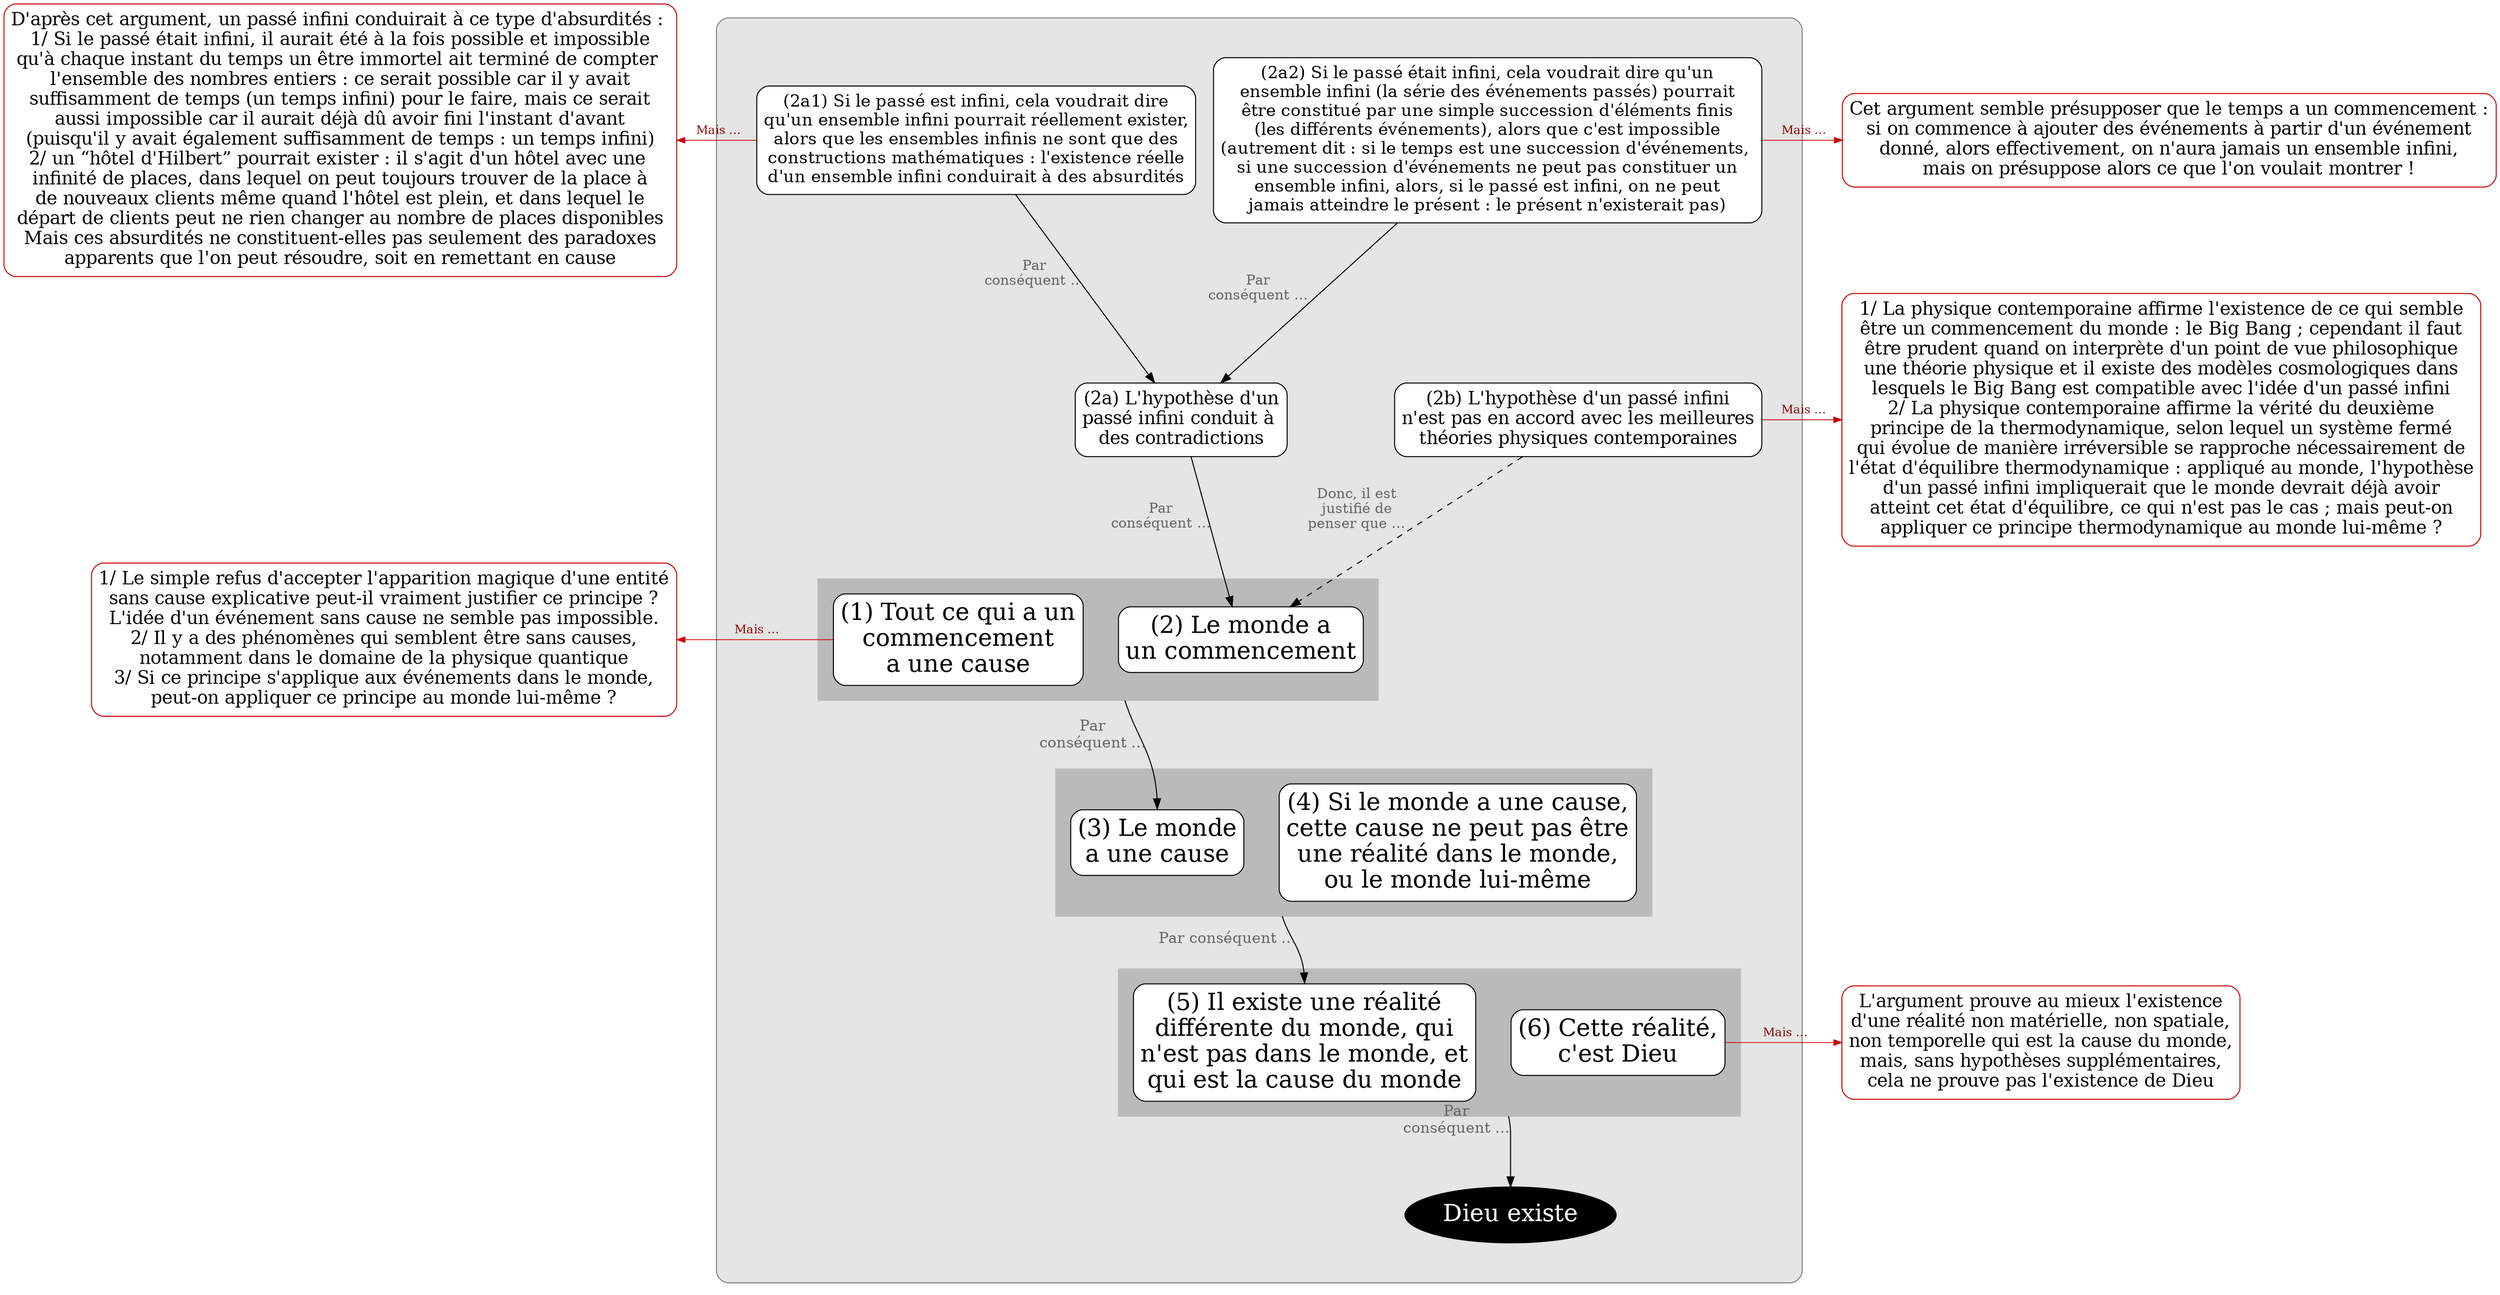 digraph G {
splines=true
newrank=true
compound=true
ranksep=0.2

node[color=red3, style="rounded, filled", shape="box", fillcolor=white, penwidth=1, fontcolor=black, fontsize=18, margin=0.1]

o2a1[label="D'après cet argument, un passé infini conduirait à ce type d'absurdités : 
1/ Si le passé était infini, il aurait été à la fois possible et impossible
qu'à chaque instant du temps un être immortel ait terminé de compter 
l'ensemble des nombres entiers : ce serait possible car il y avait
suffisamment de temps (un temps infini) pour le faire, mais ce serait
aussi impossible car il aurait déjà dû avoir fini l'instant d'avant
(puisqu'il y avait également suffisamment de temps : un temps infini)
2/ un “hôtel d'Hilbert” pourrait exister : il s'agit d'un hôtel avec une 
infinité de places, dans lequel on peut toujours trouver de la place à
de nouveaux clients même quand l'hôtel est plein, et dans lequel le
départ de clients peut ne rien changer au nombre de places disponibles
Mais ces absurdités ne constituent-elles pas seulement des paradoxes
apparents que l'on peut résoudre, soit en remettant en cause
"]

o1[label="1/ Le simple refus d'accepter l'apparition magique d'une entité
sans cause explicative peut-il vraiment justifier ce principe ?
L'idée d'un événement sans cause ne semble pas impossible.
2/ Il y a des phénomènes qui semblent être sans causes,
notamment dans le domaine de la physique quantique
3/ Si ce principe s'applique aux événements dans le monde,
peut-on appliquer ce principe au monde lui-même ?"]

node[shape=box, fillcolor=white, style="filled,rounded", color=black, fontsize=24, penwidth=1,fontcolor=black, margin=0.1]
edge[minlen=2,color=red3, penwidth=0.8, arrowsize=0.8, label=" Mais …", fontcolor=red4,fontsize=12]
{rank=same;o1->p1[dir=back]}




subgraph cluster_0 {
bgcolor=grey90
style=rounded
color=grey50
margin=40



node[shape=box, fillcolor=white, style="filled,rounded", color=black]
edge[label="",xlabel="Par
conséquent …",fontcolor=grey40;fontsize=15,minlen=3,color=black,penwidth=1, arrowsize=1]


{
node[fontsize=17]
p2a2[label="(2a2) Si le passé était infini, cela voudrait dire qu'un
ensemble infini (la série des événements passés) pourrait
être constitué par une simple succession d'éléments finis
(les différents événements), alors que c'est impossible
(autrement dit : si le temps est une succession d'événements, 
si une succession d'événements ne peut pas constituer un
ensemble infini, alors, si le passé est infini, on ne peut
jamais atteindre le présent : le présent n'existerait pas)"]
p2a1[label="(2a1) Si le passé est infini, cela voudrait dire
qu'un ensemble infini pourrait réellement exister,
alors que les ensembles infinis ne sont que des
constructions mathématiques : l'existence réelle
d'un ensemble infini conduirait à des absurdités"]
node[fontsize=18]
p2b[label="(2b) L'hypothèse d'un passé infini
n'est pas en accord avec les meilleures
théories physiques contemporaines"]
p2a[label="(2a) L'hypothèse d'un
passé infini conduit à 
des contradictions"]
}

p2a2->p2a[minlen=1, fontsize=14]
p2a1->p2a[minlen=1, fontsize=14]
p2a->p2[minlen=1, fontsize=14]
p2b->p2[style="dashed", xlabel="Donc, il est
justifié de
penser que …",minlen=1, fontsize=14]
{rank=same;p2a->p2b[style=invis,minlen=3]}

subgraph cluster_1 {
style="box"
margin=15
bgcolor=grey73
color=grey73
p1[label="(1) Tout ce qui a un
commencement
a une cause"]

p2[label="(2) Le monde a
un commencement"]
}

//p1->p2[style=invis,xlabel="",minlen=1]
{rank=same;p1->p2[style=invis,xlabel="",minlen=1]}

p2:w->p3:n[ltail=cluster_1]
//p2:w->p3:n[ltail=cluster_1]


subgraph cluster_2 {
style="box"
margin=15
bgcolor=grey73
color=grey73
p3[label="(3) Le monde
a une cause"]
p4[label="(4) Si le monde a une cause,
cette cause ne peut pas être
une réalité dans le monde,
ou le monde lui-même"]
}
{rank=same;p3->p4[style=invis,xlabel="",minlen=1]}

p4:w->p5:n[ltail=cluster_2,xlabel="Par conséquent …"]


subgraph cluster_3 {
style="box"
margin=15
bgcolor=grey73
color=grey73
p5[label="(5) Il existe une réalité
différente du monde, qui
n'est pas dans le monde, et
qui est la cause du monde"]
p6[label="(6) Cette réalité,
c'est Dieu"]
}

{rank=same;p5->p6[style=invis,xlabel="",minlen=1]}

p6:w->C:n[ltail=cluster_3,minlen=4]

C[label="Dieu existe",fillcolor=black, fontcolor=white, color=black, shape=ellipse]


}

node[color=red3, style="rounded, filled", shape="box", fillcolor=white, penwidth=1, fontcolor=black, fontsize=18, margin=0.1]

o2b[label="1/ La physique contemporaine affirme l'existence de ce qui semble
être un commencement du monde : le Big Bang ; cependant il faut
être prudent quand on interprète d'un point de vue philosophique
une théorie physique et il existe des modèles cosmologiques dans
lesquels le Big Bang est compatible avec l'idée d'un passé infini
2/ La physique contemporaine affirme la vérité du deuxième
principe de la thermodynamique, selon lequel un système fermé
qui évolue de manière irréversible se rapproche nécessairement de
l'état d'équilibre thermodynamique : appliqué au monde, l'hypothèse
d'un passé infini impliquerait que le monde devrait déjà avoir
atteint cet état d'équilibre, ce qui n'est pas le cas ; mais peut-on
appliquer ce principe thermodynamique au monde lui-même ?"]
{rank=same;p2b->o2b}

o6[label="L'argument prouve au mieux l'existence
d'une réalité non matérielle, non spatiale,
non temporelle qui est la cause du monde,
mais, sans hypothèses supplémentaires,
cela ne prouve pas l'existence de Dieu"]
{rank=same;p6->o6}

o2a2[label="Cet argument semble présupposer que le temps a un commencement :
si on commence à ajouter des événements à partir d'un événement
donné, alors effectivement, on n'aura jamais un ensemble infini,
mais on présuppose alors ce que l'on voulait montrer !"]

{rank=same;p2a2->o2a2}

{rank=same;o2a1->p2a1[dir=back]}

}
